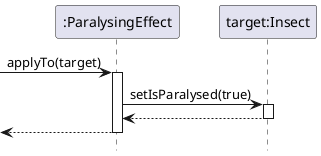 @startuml ParalysingEffect/application
hide footbox

participant ":ParalysingEffect" as effect
participant "target:Insect" as target

-> effect : applyTo(target)
activate effect

effect -> target : setIsParalysed(true)
activate target
return

<-- effect
deactivate effect
@enduml